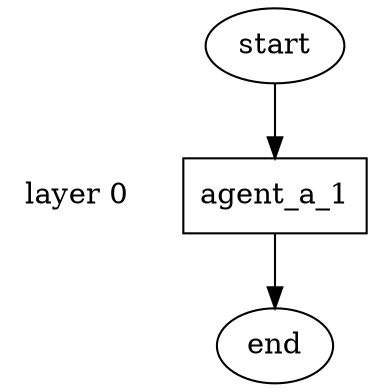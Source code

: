 digraph state_graph {
	rankdir=TB;
	size="8,5;"
	
	/* Layers */
	layer_0 [shape=plaintext, label="layer 0"];
	layer_0_b [style=invis, shape=point];
	layer_0_a [style=invis, shape=point];
	layer_0_b -> layer_0 [style=invis];
	layer_0 -> layer_0_a [style=invis];
	
	/* States */
	agent_a_end [label = "end"]
	agent_a_start [label = "start"]
	
	/* Functions */
	agent_a_agent_a_1_start_end [label = "agent_a_1", shape = rect]
	
	/* Message types */
	
	/* Transitions */
	agent_a_start -> agent_a_agent_a_1_start_end;
	agent_a_agent_a_1_start_end -> agent_a_end;
	
	/* Communications */
	{ rank=same; layer_0;  agent_a_agent_a_1_start_end; }
	{ rank=same; layer_0_b; }
	{ rank=same; layer_0_a; }
}